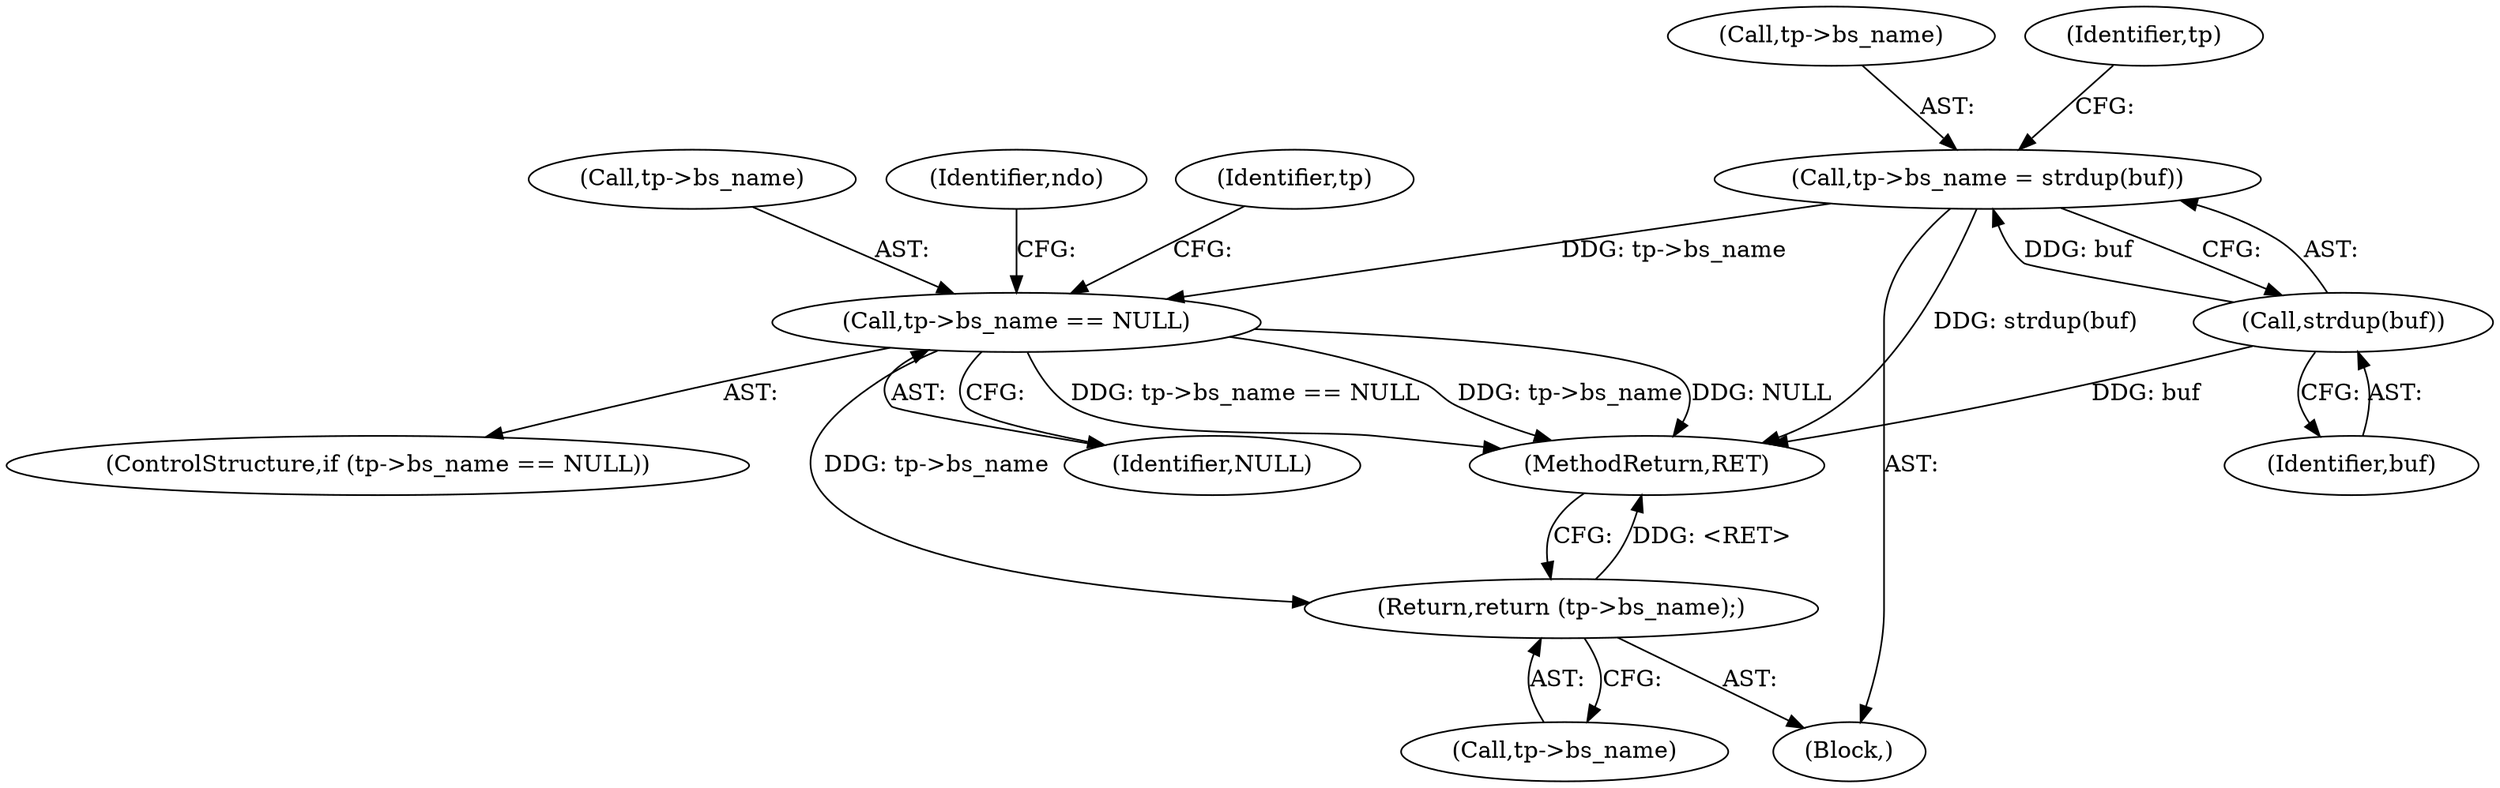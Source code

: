digraph "0_tcpdump_730fc35968c5433b9e2a829779057f4f9495dc51@API" {
"1000178" [label="(Call,tp->bs_name = strdup(buf))"];
"1000182" [label="(Call,strdup(buf))"];
"1000185" [label="(Call,tp->bs_name == NULL)"];
"1000193" [label="(Return,return (tp->bs_name);)"];
"1000186" [label="(Call,tp->bs_name)"];
"1000191" [label="(Identifier,ndo)"];
"1000178" [label="(Call,tp->bs_name = strdup(buf))"];
"1000183" [label="(Identifier,buf)"];
"1000185" [label="(Call,tp->bs_name == NULL)"];
"1000179" [label="(Call,tp->bs_name)"];
"1000194" [label="(Call,tp->bs_name)"];
"1000103" [label="(Block,)"];
"1000195" [label="(Identifier,tp)"];
"1000197" [label="(MethodReturn,RET)"];
"1000193" [label="(Return,return (tp->bs_name);)"];
"1000182" [label="(Call,strdup(buf))"];
"1000189" [label="(Identifier,NULL)"];
"1000187" [label="(Identifier,tp)"];
"1000184" [label="(ControlStructure,if (tp->bs_name == NULL))"];
"1000178" -> "1000103"  [label="AST: "];
"1000178" -> "1000182"  [label="CFG: "];
"1000179" -> "1000178"  [label="AST: "];
"1000182" -> "1000178"  [label="AST: "];
"1000187" -> "1000178"  [label="CFG: "];
"1000178" -> "1000197"  [label="DDG: strdup(buf)"];
"1000182" -> "1000178"  [label="DDG: buf"];
"1000178" -> "1000185"  [label="DDG: tp->bs_name"];
"1000182" -> "1000183"  [label="CFG: "];
"1000183" -> "1000182"  [label="AST: "];
"1000182" -> "1000197"  [label="DDG: buf"];
"1000185" -> "1000184"  [label="AST: "];
"1000185" -> "1000189"  [label="CFG: "];
"1000186" -> "1000185"  [label="AST: "];
"1000189" -> "1000185"  [label="AST: "];
"1000191" -> "1000185"  [label="CFG: "];
"1000195" -> "1000185"  [label="CFG: "];
"1000185" -> "1000197"  [label="DDG: tp->bs_name == NULL"];
"1000185" -> "1000197"  [label="DDG: tp->bs_name"];
"1000185" -> "1000197"  [label="DDG: NULL"];
"1000185" -> "1000193"  [label="DDG: tp->bs_name"];
"1000193" -> "1000103"  [label="AST: "];
"1000193" -> "1000194"  [label="CFG: "];
"1000194" -> "1000193"  [label="AST: "];
"1000197" -> "1000193"  [label="CFG: "];
"1000193" -> "1000197"  [label="DDG: <RET>"];
}
